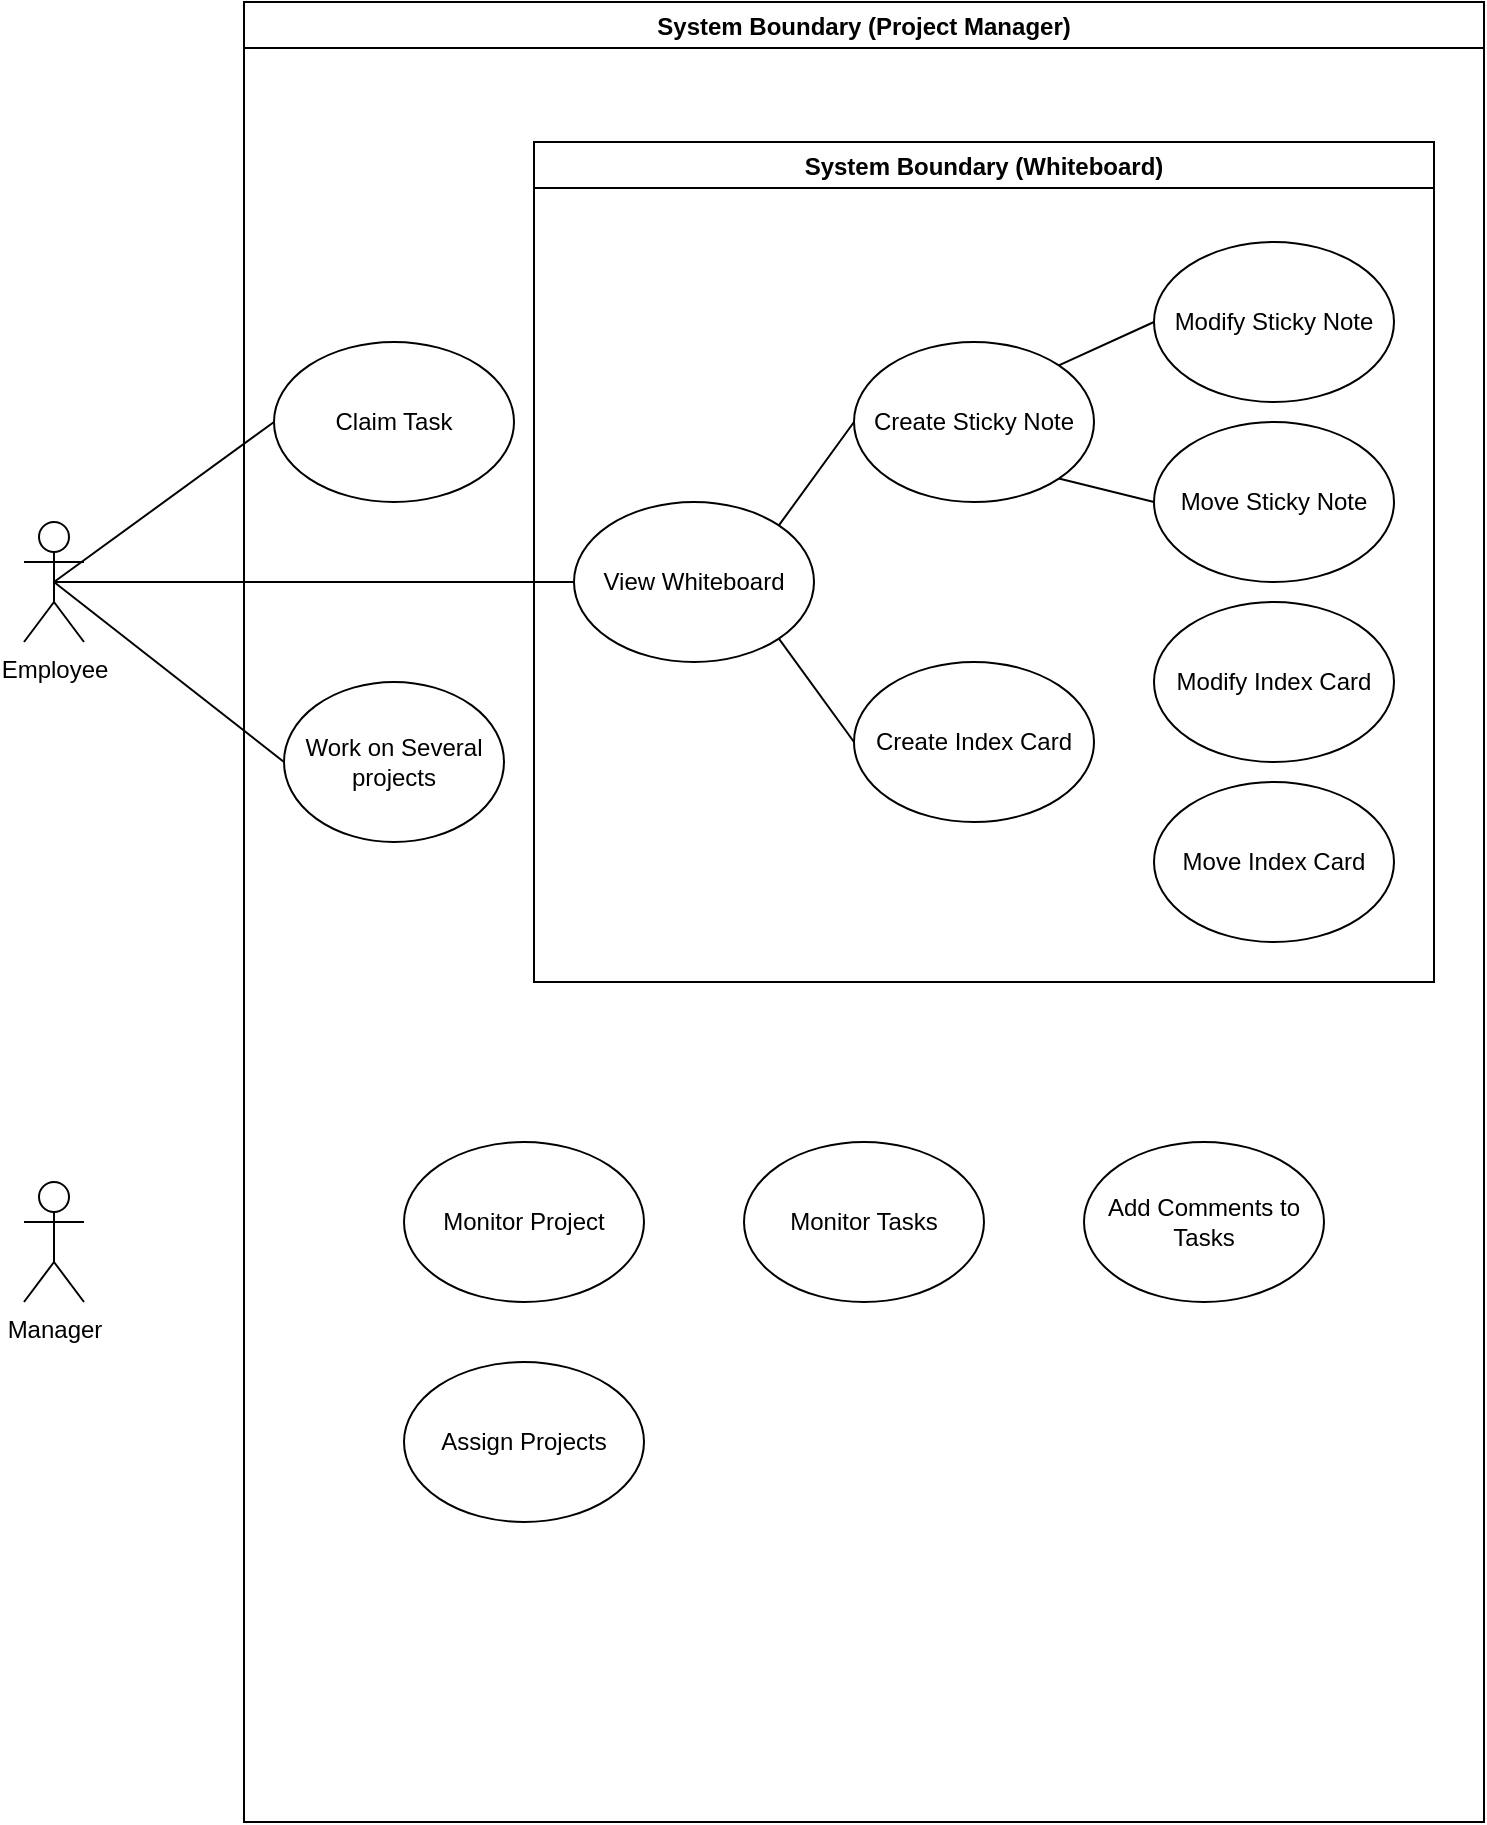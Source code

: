 <mxfile version="14.6.13" type="github">
  <diagram id="Y0O-bItNvgqAExpBPatc" name="Page-1">
    <mxGraphModel dx="1422" dy="762" grid="1" gridSize="10" guides="1" tooltips="1" connect="1" arrows="1" fold="1" page="1" pageScale="1" pageWidth="850" pageHeight="1100" math="0" shadow="0">
      <root>
        <mxCell id="0" />
        <mxCell id="1" parent="0" />
        <mxCell id="tpvCd9_iEOJg17R_yb8O-17" value="System Boundary (Project Manager)" style="swimlane;" vertex="1" parent="1">
          <mxGeometry x="220" y="40" width="620" height="910" as="geometry" />
        </mxCell>
        <mxCell id="tpvCd9_iEOJg17R_yb8O-16" value="Monitor Project" style="ellipse;whiteSpace=wrap;html=1;" vertex="1" parent="tpvCd9_iEOJg17R_yb8O-17">
          <mxGeometry x="80" y="570" width="120" height="80" as="geometry" />
        </mxCell>
        <mxCell id="tpvCd9_iEOJg17R_yb8O-11" value="Monitor Tasks" style="ellipse;whiteSpace=wrap;html=1;" vertex="1" parent="tpvCd9_iEOJg17R_yb8O-17">
          <mxGeometry x="250" y="570" width="120" height="80" as="geometry" />
        </mxCell>
        <mxCell id="tpvCd9_iEOJg17R_yb8O-12" value="Add Comments to Tasks" style="ellipse;whiteSpace=wrap;html=1;" vertex="1" parent="tpvCd9_iEOJg17R_yb8O-17">
          <mxGeometry x="420" y="570" width="120" height="80" as="geometry" />
        </mxCell>
        <mxCell id="tpvCd9_iEOJg17R_yb8O-15" value="Assign Projects" style="ellipse;whiteSpace=wrap;html=1;" vertex="1" parent="tpvCd9_iEOJg17R_yb8O-17">
          <mxGeometry x="80" y="680" width="120" height="80" as="geometry" />
        </mxCell>
        <mxCell id="tpvCd9_iEOJg17R_yb8O-14" value="Work on Several projects" style="ellipse;whiteSpace=wrap;html=1;" vertex="1" parent="tpvCd9_iEOJg17R_yb8O-17">
          <mxGeometry x="20" y="340" width="110" height="80" as="geometry" />
        </mxCell>
        <mxCell id="tpvCd9_iEOJg17R_yb8O-13" value="Claim Task" style="ellipse;whiteSpace=wrap;html=1;" vertex="1" parent="tpvCd9_iEOJg17R_yb8O-17">
          <mxGeometry x="15" y="170" width="120" height="80" as="geometry" />
        </mxCell>
        <mxCell id="tpvCd9_iEOJg17R_yb8O-2" value="System Boundary (Whiteboard)" style="swimlane;startSize=23;" vertex="1" parent="tpvCd9_iEOJg17R_yb8O-17">
          <mxGeometry x="145" y="70" width="450" height="420" as="geometry" />
        </mxCell>
        <mxCell id="tpvCd9_iEOJg17R_yb8O-5" value="Create Index Card" style="ellipse;whiteSpace=wrap;html=1;" vertex="1" parent="tpvCd9_iEOJg17R_yb8O-2">
          <mxGeometry x="160" y="260" width="120" height="80" as="geometry" />
        </mxCell>
        <mxCell id="tpvCd9_iEOJg17R_yb8O-6" value="Move Sticky Note" style="ellipse;whiteSpace=wrap;html=1;" vertex="1" parent="tpvCd9_iEOJg17R_yb8O-2">
          <mxGeometry x="310" y="140" width="120" height="80" as="geometry" />
        </mxCell>
        <mxCell id="tpvCd9_iEOJg17R_yb8O-7" value="Move Index Card" style="ellipse;whiteSpace=wrap;html=1;" vertex="1" parent="tpvCd9_iEOJg17R_yb8O-2">
          <mxGeometry x="310" y="320" width="120" height="80" as="geometry" />
        </mxCell>
        <mxCell id="tpvCd9_iEOJg17R_yb8O-3" value="Create Sticky Note" style="ellipse;whiteSpace=wrap;html=1;" vertex="1" parent="tpvCd9_iEOJg17R_yb8O-2">
          <mxGeometry x="160" y="100" width="120" height="80" as="geometry" />
        </mxCell>
        <mxCell id="tpvCd9_iEOJg17R_yb8O-8" value="Modify Sticky Note" style="ellipse;whiteSpace=wrap;html=1;" vertex="1" parent="tpvCd9_iEOJg17R_yb8O-2">
          <mxGeometry x="310" y="50" width="120" height="80" as="geometry" />
        </mxCell>
        <mxCell id="tpvCd9_iEOJg17R_yb8O-9" value="Modify Index Card" style="ellipse;whiteSpace=wrap;html=1;" vertex="1" parent="tpvCd9_iEOJg17R_yb8O-2">
          <mxGeometry x="310" y="230" width="120" height="80" as="geometry" />
        </mxCell>
        <mxCell id="tpvCd9_iEOJg17R_yb8O-10" value="View Whiteboard" style="ellipse;whiteSpace=wrap;html=1;" vertex="1" parent="tpvCd9_iEOJg17R_yb8O-2">
          <mxGeometry x="20" y="180" width="120" height="80" as="geometry" />
        </mxCell>
        <mxCell id="tpvCd9_iEOJg17R_yb8O-22" value="" style="endArrow=none;html=1;exitX=1;exitY=0;exitDx=0;exitDy=0;entryX=0;entryY=0.5;entryDx=0;entryDy=0;" edge="1" parent="tpvCd9_iEOJg17R_yb8O-2" source="tpvCd9_iEOJg17R_yb8O-10" target="tpvCd9_iEOJg17R_yb8O-3">
          <mxGeometry width="50" height="50" relative="1" as="geometry">
            <mxPoint x="60" y="190" as="sourcePoint" />
            <mxPoint x="105" y="140" as="targetPoint" />
          </mxGeometry>
        </mxCell>
        <mxCell id="tpvCd9_iEOJg17R_yb8O-23" value="" style="endArrow=none;html=1;exitX=1;exitY=1;exitDx=0;exitDy=0;entryX=0;entryY=0.5;entryDx=0;entryDy=0;" edge="1" parent="tpvCd9_iEOJg17R_yb8O-2" source="tpvCd9_iEOJg17R_yb8O-10" target="tpvCd9_iEOJg17R_yb8O-5">
          <mxGeometry width="50" height="50" relative="1" as="geometry">
            <mxPoint x="45" y="390" as="sourcePoint" />
            <mxPoint x="105" y="300" as="targetPoint" />
          </mxGeometry>
        </mxCell>
        <mxCell id="tpvCd9_iEOJg17R_yb8O-24" value="" style="endArrow=none;html=1;entryX=0;entryY=0.5;entryDx=0;entryDy=0;exitX=1;exitY=0;exitDx=0;exitDy=0;" edge="1" parent="tpvCd9_iEOJg17R_yb8O-2" source="tpvCd9_iEOJg17R_yb8O-3" target="tpvCd9_iEOJg17R_yb8O-8">
          <mxGeometry width="50" height="50" relative="1" as="geometry">
            <mxPoint x="205" y="110" as="sourcePoint" />
            <mxPoint x="255" y="60" as="targetPoint" />
          </mxGeometry>
        </mxCell>
        <mxCell id="tpvCd9_iEOJg17R_yb8O-25" value="" style="endArrow=none;html=1;exitX=1;exitY=1;exitDx=0;exitDy=0;entryX=0;entryY=0.5;entryDx=0;entryDy=0;" edge="1" parent="tpvCd9_iEOJg17R_yb8O-2" source="tpvCd9_iEOJg17R_yb8O-3" target="tpvCd9_iEOJg17R_yb8O-6">
          <mxGeometry width="50" height="50" relative="1" as="geometry">
            <mxPoint x="205" y="230" as="sourcePoint" />
            <mxPoint x="262" y="210" as="targetPoint" />
          </mxGeometry>
        </mxCell>
        <mxCell id="tpvCd9_iEOJg17R_yb8O-18" value="Employee" style="shape=umlActor;verticalLabelPosition=bottom;verticalAlign=top;html=1;outlineConnect=0;" vertex="1" parent="1">
          <mxGeometry x="110" y="300" width="30" height="60" as="geometry" />
        </mxCell>
        <mxCell id="tpvCd9_iEOJg17R_yb8O-19" value="Manager" style="shape=umlActor;verticalLabelPosition=bottom;verticalAlign=top;html=1;outlineConnect=0;" vertex="1" parent="1">
          <mxGeometry x="110" y="630" width="30" height="60" as="geometry" />
        </mxCell>
        <mxCell id="tpvCd9_iEOJg17R_yb8O-21" value="" style="endArrow=none;html=1;entryX=0;entryY=0.5;entryDx=0;entryDy=0;exitX=0.5;exitY=0.5;exitDx=0;exitDy=0;exitPerimeter=0;" edge="1" parent="1" source="tpvCd9_iEOJg17R_yb8O-18" target="tpvCd9_iEOJg17R_yb8O-10">
          <mxGeometry width="50" height="50" relative="1" as="geometry">
            <mxPoint x="150" y="270" as="sourcePoint" />
            <mxPoint x="200" y="220" as="targetPoint" />
          </mxGeometry>
        </mxCell>
        <mxCell id="tpvCd9_iEOJg17R_yb8O-26" value="" style="endArrow=none;html=1;exitX=0.5;exitY=0.5;exitDx=0;exitDy=0;exitPerimeter=0;entryX=0;entryY=0.5;entryDx=0;entryDy=0;" edge="1" parent="1" source="tpvCd9_iEOJg17R_yb8O-18" target="tpvCd9_iEOJg17R_yb8O-13">
          <mxGeometry width="50" height="50" relative="1" as="geometry">
            <mxPoint x="410" y="600" as="sourcePoint" />
            <mxPoint x="460" y="550" as="targetPoint" />
          </mxGeometry>
        </mxCell>
        <mxCell id="tpvCd9_iEOJg17R_yb8O-27" value="" style="endArrow=none;html=1;exitX=0.5;exitY=0.5;exitDx=0;exitDy=0;exitPerimeter=0;entryX=0;entryY=0.5;entryDx=0;entryDy=0;" edge="1" parent="1" source="tpvCd9_iEOJg17R_yb8O-18" target="tpvCd9_iEOJg17R_yb8O-14">
          <mxGeometry width="50" height="50" relative="1" as="geometry">
            <mxPoint x="410" y="600" as="sourcePoint" />
            <mxPoint x="460" y="550" as="targetPoint" />
          </mxGeometry>
        </mxCell>
      </root>
    </mxGraphModel>
  </diagram>
</mxfile>
